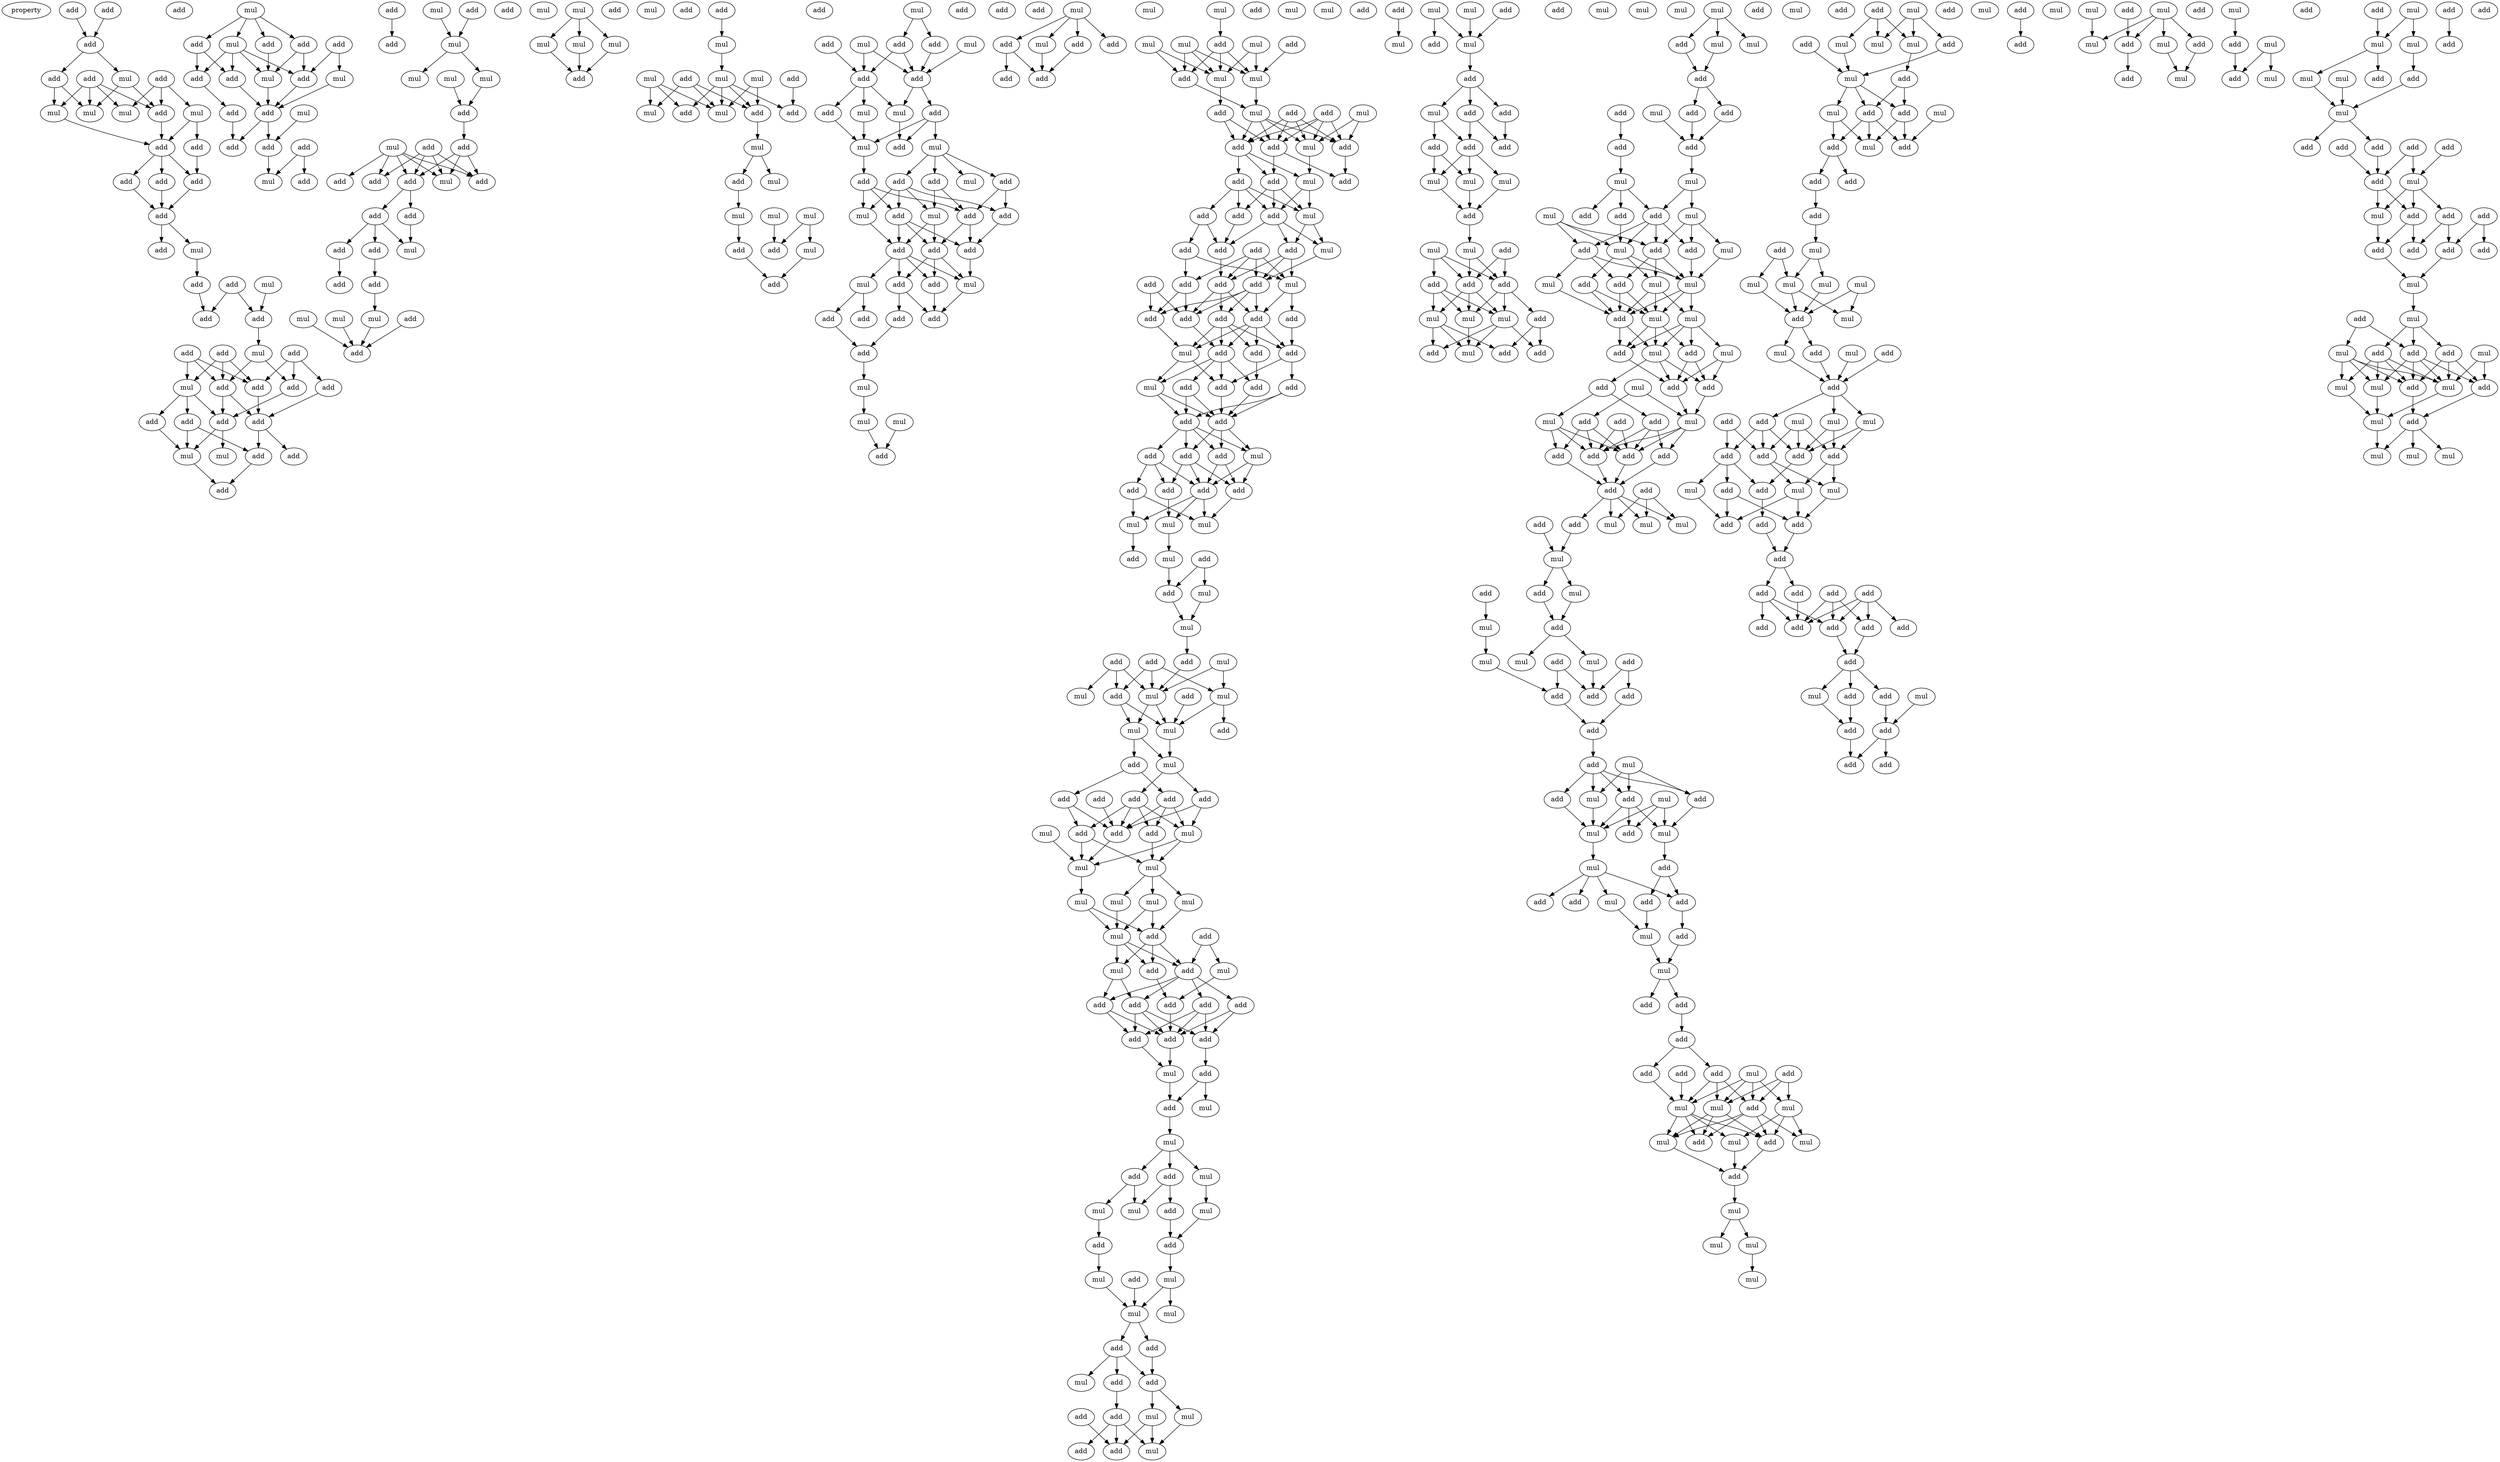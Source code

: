 digraph {
    node [fontcolor=black]
    property [mul=2,lf=1.6]
    0 [ label = add ];
    1 [ label = add ];
    2 [ label = add ];
    3 [ label = add ];
    4 [ label = add ];
    5 [ label = add ];
    6 [ label = mul ];
    7 [ label = add ];
    8 [ label = mul ];
    9 [ label = add ];
    10 [ label = mul ];
    11 [ label = mul ];
    12 [ label = mul ];
    13 [ label = add ];
    14 [ label = add ];
    15 [ label = add ];
    16 [ label = add ];
    17 [ label = add ];
    18 [ label = add ];
    19 [ label = add ];
    20 [ label = mul ];
    21 [ label = add ];
    22 [ label = add ];
    23 [ label = mul ];
    24 [ label = add ];
    25 [ label = add ];
    26 [ label = add ];
    27 [ label = add ];
    28 [ label = add ];
    29 [ label = mul ];
    30 [ label = add ];
    31 [ label = add ];
    32 [ label = add ];
    33 [ label = add ];
    34 [ label = mul ];
    35 [ label = add ];
    36 [ label = add ];
    37 [ label = add ];
    38 [ label = add ];
    39 [ label = add ];
    40 [ label = mul ];
    41 [ label = add ];
    42 [ label = mul ];
    43 [ label = add ];
    44 [ label = mul ];
    45 [ label = add ];
    46 [ label = add ];
    47 [ label = add ];
    48 [ label = mul ];
    49 [ label = add ];
    50 [ label = mul ];
    51 [ label = add ];
    52 [ label = mul ];
    53 [ label = add ];
    54 [ label = add ];
    55 [ label = add ];
    56 [ label = add ];
    57 [ label = mul ];
    58 [ label = add ];
    59 [ label = add ];
    60 [ label = add ];
    61 [ label = add ];
    62 [ label = mul ];
    63 [ label = add ];
    64 [ label = add ];
    65 [ label = mul ];
    66 [ label = add ];
    67 [ label = mul ];
    68 [ label = add ];
    69 [ label = mul ];
    70 [ label = mul ];
    71 [ label = mul ];
    72 [ label = mul ];
    73 [ label = add ];
    74 [ label = add ];
    75 [ label = add ];
    76 [ label = mul ];
    77 [ label = add ];
    78 [ label = mul ];
    79 [ label = add ];
    80 [ label = add ];
    81 [ label = add ];
    82 [ label = add ];
    83 [ label = add ];
    84 [ label = add ];
    85 [ label = mul ];
    86 [ label = add ];
    87 [ label = add ];
    88 [ label = add ];
    89 [ label = mul ];
    90 [ label = mul ];
    91 [ label = mul ];
    92 [ label = add ];
    93 [ label = add ];
    94 [ label = mul ];
    95 [ label = mul ];
    96 [ label = add ];
    97 [ label = mul ];
    98 [ label = mul ];
    99 [ label = mul ];
    100 [ label = add ];
    101 [ label = add ];
    102 [ label = add ];
    103 [ label = mul ];
    104 [ label = mul ];
    105 [ label = mul ];
    106 [ label = add ];
    107 [ label = add ];
    108 [ label = mul ];
    109 [ label = add ];
    110 [ label = mul ];
    111 [ label = add ];
    112 [ label = add ];
    113 [ label = mul ];
    114 [ label = mul ];
    115 [ label = add ];
    116 [ label = mul ];
    117 [ label = add ];
    118 [ label = mul ];
    119 [ label = mul ];
    120 [ label = mul ];
    121 [ label = mul ];
    122 [ label = add ];
    123 [ label = add ];
    124 [ label = add ];
    125 [ label = mul ];
    126 [ label = mul ];
    127 [ label = add ];
    128 [ label = add ];
    129 [ label = mul ];
    130 [ label = add ];
    131 [ label = add ];
    132 [ label = add ];
    133 [ label = add ];
    134 [ label = mul ];
    135 [ label = add ];
    136 [ label = mul ];
    137 [ label = mul ];
    138 [ label = add ];
    139 [ label = mul ];
    140 [ label = add ];
    141 [ label = add ];
    142 [ label = add ];
    143 [ label = add ];
    144 [ label = mul ];
    145 [ label = add ];
    146 [ label = add ];
    147 [ label = add ];
    148 [ label = mul ];
    149 [ label = mul ];
    150 [ label = add ];
    151 [ label = add ];
    152 [ label = add ];
    153 [ label = add ];
    154 [ label = mul ];
    155 [ label = mul ];
    156 [ label = add ];
    157 [ label = add ];
    158 [ label = add ];
    159 [ label = add ];
    160 [ label = add ];
    161 [ label = add ];
    162 [ label = add ];
    163 [ label = mul ];
    164 [ label = mul ];
    165 [ label = mul ];
    166 [ label = add ];
    167 [ label = add ];
    168 [ label = add ];
    169 [ label = mul ];
    170 [ label = add ];
    171 [ label = mul ];
    172 [ label = mul ];
    173 [ label = add ];
    174 [ label = add ];
    175 [ label = add ];
    176 [ label = add ];
    177 [ label = mul ];
    178 [ label = mul ];
    179 [ label = add ];
    180 [ label = add ];
    181 [ label = mul ];
    182 [ label = mul ];
    183 [ label = mul ];
    184 [ label = mul ];
    185 [ label = add ];
    186 [ label = add ];
    187 [ label = mul ];
    188 [ label = add ];
    189 [ label = add ];
    190 [ label = mul ];
    191 [ label = add ];
    192 [ label = add ];
    193 [ label = mul ];
    194 [ label = add ];
    195 [ label = mul ];
    196 [ label = add ];
    197 [ label = add ];
    198 [ label = add ];
    199 [ label = add ];
    200 [ label = mul ];
    201 [ label = add ];
    202 [ label = add ];
    203 [ label = add ];
    204 [ label = add ];
    205 [ label = add ];
    206 [ label = mul ];
    207 [ label = add ];
    208 [ label = add ];
    209 [ label = mul ];
    210 [ label = add ];
    211 [ label = add ];
    212 [ label = add ];
    213 [ label = add ];
    214 [ label = add ];
    215 [ label = add ];
    216 [ label = add ];
    217 [ label = add ];
    218 [ label = add ];
    219 [ label = add ];
    220 [ label = add ];
    221 [ label = mul ];
    222 [ label = add ];
    223 [ label = add ];
    224 [ label = mul ];
    225 [ label = add ];
    226 [ label = add ];
    227 [ label = add ];
    228 [ label = add ];
    229 [ label = add ];
    230 [ label = add ];
    231 [ label = mul ];
    232 [ label = add ];
    233 [ label = add ];
    234 [ label = add ];
    235 [ label = add ];
    236 [ label = add ];
    237 [ label = mul ];
    238 [ label = mul ];
    239 [ label = mul ];
    240 [ label = add ];
    241 [ label = mul ];
    242 [ label = add ];
    243 [ label = add ];
    244 [ label = mul ];
    245 [ label = add ];
    246 [ label = mul ];
    247 [ label = mul ];
    248 [ label = add ];
    249 [ label = add ];
    250 [ label = add ];
    251 [ label = mul ];
    252 [ label = add ];
    253 [ label = mul ];
    254 [ label = mul ];
    255 [ label = add ];
    256 [ label = mul ];
    257 [ label = mul ];
    258 [ label = add ];
    259 [ label = add ];
    260 [ label = mul ];
    261 [ label = add ];
    262 [ label = add ];
    263 [ label = add ];
    264 [ label = add ];
    265 [ label = add ];
    266 [ label = add ];
    267 [ label = add ];
    268 [ label = mul ];
    269 [ label = mul ];
    270 [ label = add ];
    271 [ label = mul ];
    272 [ label = mul ];
    273 [ label = mul ];
    274 [ label = mul ];
    275 [ label = mul ];
    276 [ label = mul ];
    277 [ label = mul ];
    278 [ label = add ];
    279 [ label = add ];
    280 [ label = add ];
    281 [ label = add ];
    282 [ label = mul ];
    283 [ label = mul ];
    284 [ label = add ];
    285 [ label = add ];
    286 [ label = add ];
    287 [ label = add ];
    288 [ label = add ];
    289 [ label = add ];
    290 [ label = add ];
    291 [ label = add ];
    292 [ label = add ];
    293 [ label = mul ];
    294 [ label = mul ];
    295 [ label = add ];
    296 [ label = mul ];
    297 [ label = mul ];
    298 [ label = mul ];
    299 [ label = add ];
    300 [ label = add ];
    301 [ label = mul ];
    302 [ label = mul ];
    303 [ label = mul ];
    304 [ label = mul ];
    305 [ label = add ];
    306 [ label = add ];
    307 [ label = add ];
    308 [ label = mul ];
    309 [ label = add ];
    310 [ label = mul ];
    311 [ label = mul ];
    312 [ label = mul ];
    313 [ label = add ];
    314 [ label = add ];
    315 [ label = add ];
    316 [ label = mul ];
    317 [ label = add ];
    318 [ label = mul ];
    319 [ label = add ];
    320 [ label = mul ];
    321 [ label = add ];
    322 [ label = add ];
    323 [ label = add ];
    324 [ label = add ];
    325 [ label = mul ];
    326 [ label = add ];
    327 [ label = mul ];
    328 [ label = add ];
    329 [ label = mul ];
    330 [ label = mul ];
    331 [ label = add ];
    332 [ label = add ];
    333 [ label = mul ];
    334 [ label = add ];
    335 [ label = mul ];
    336 [ label = add ];
    337 [ label = add ];
    338 [ label = add ];
    339 [ label = add ];
    340 [ label = add ];
    341 [ label = mul ];
    342 [ label = mul ];
    343 [ label = mul ];
    344 [ label = mul ];
    345 [ label = add ];
    346 [ label = mul ];
    347 [ label = mul ];
    348 [ label = mul ];
    349 [ label = add ];
    350 [ label = add ];
    351 [ label = add ];
    352 [ label = add ];
    353 [ label = add ];
    354 [ label = mul ];
    355 [ label = mul ];
    356 [ label = mul ];
    357 [ label = mul ];
    358 [ label = mul ];
    359 [ label = add ];
    360 [ label = add ];
    361 [ label = add ];
    362 [ label = mul ];
    363 [ label = mul ];
    364 [ label = add ];
    365 [ label = mul ];
    366 [ label = add ];
    367 [ label = mul ];
    368 [ label = add ];
    369 [ label = add ];
    370 [ label = add ];
    371 [ label = add ];
    372 [ label = add ];
    373 [ label = add ];
    374 [ label = mul ];
    375 [ label = mul ];
    376 [ label = add ];
    377 [ label = mul ];
    378 [ label = mul ];
    379 [ label = add ];
    380 [ label = add ];
    381 [ label = add ];
    382 [ label = add ];
    383 [ label = add ];
    384 [ label = mul ];
    385 [ label = mul ];
    386 [ label = add ];
    387 [ label = mul ];
    388 [ label = mul ];
    389 [ label = add ];
    390 [ label = mul ];
    391 [ label = add ];
    392 [ label = mul ];
    393 [ label = mul ];
    394 [ label = mul ];
    395 [ label = mul ];
    396 [ label = add ];
    397 [ label = add ];
    398 [ label = add ];
    399 [ label = add ];
    400 [ label = add ];
    401 [ label = mul ];
    402 [ label = add ];
    403 [ label = add ];
    404 [ label = add ];
    405 [ label = mul ];
    406 [ label = mul ];
    407 [ label = add ];
    408 [ label = add ];
    409 [ label = add ];
    410 [ label = add ];
    411 [ label = add ];
    412 [ label = add ];
    413 [ label = add ];
    414 [ label = mul ];
    415 [ label = mul ];
    416 [ label = mul ];
    417 [ label = add ];
    418 [ label = mul ];
    419 [ label = mul ];
    420 [ label = add ];
    421 [ label = add ];
    422 [ label = mul ];
    423 [ label = add ];
    424 [ label = mul ];
    425 [ label = mul ];
    426 [ label = add ];
    427 [ label = mul ];
    428 [ label = add ];
    429 [ label = mul ];
    430 [ label = add ];
    431 [ label = add ];
    432 [ label = add ];
    433 [ label = add ];
    434 [ label = add ];
    435 [ label = add ];
    436 [ label = mul ];
    437 [ label = add ];
    438 [ label = add ];
    439 [ label = mul ];
    440 [ label = add ];
    441 [ label = mul ];
    442 [ label = add ];
    443 [ label = mul ];
    444 [ label = mul ];
    445 [ label = add ];
    446 [ label = mul ];
    447 [ label = add ];
    448 [ label = add ];
    449 [ label = add ];
    450 [ label = mul ];
    451 [ label = add ];
    452 [ label = mul ];
    453 [ label = add ];
    454 [ label = mul ];
    455 [ label = add ];
    456 [ label = add ];
    457 [ label = add ];
    458 [ label = add ];
    459 [ label = add ];
    460 [ label = add ];
    461 [ label = add ];
    462 [ label = mul ];
    463 [ label = mul ];
    464 [ label = mul ];
    465 [ label = add ];
    466 [ label = mul ];
    467 [ label = add ];
    468 [ label = mul ];
    469 [ label = mul ];
    470 [ label = mul ];
    471 [ label = add ];
    472 [ label = add ];
    473 [ label = mul ];
    474 [ label = mul ];
    475 [ label = mul ];
    476 [ label = mul ];
    477 [ label = add ];
    478 [ label = mul ];
    479 [ label = mul ];
    480 [ label = add ];
    481 [ label = add ];
    482 [ label = mul ];
    483 [ label = mul ];
    484 [ label = mul ];
    485 [ label = add ];
    486 [ label = add ];
    487 [ label = add ];
    488 [ label = mul ];
    489 [ label = mul ];
    490 [ label = mul ];
    491 [ label = add ];
    492 [ label = add ];
    493 [ label = add ];
    494 [ label = add ];
    495 [ label = add ];
    496 [ label = mul ];
    497 [ label = add ];
    498 [ label = mul ];
    499 [ label = mul ];
    500 [ label = mul ];
    501 [ label = mul ];
    502 [ label = add ];
    503 [ label = mul ];
    504 [ label = mul ];
    505 [ label = add ];
    506 [ label = mul ];
    507 [ label = add ];
    508 [ label = add ];
    509 [ label = mul ];
    510 [ label = mul ];
    511 [ label = add ];
    512 [ label = mul ];
    513 [ label = add ];
    514 [ label = add ];
    515 [ label = add ];
    516 [ label = add ];
    517 [ label = add ];
    518 [ label = mul ];
    519 [ label = mul ];
    520 [ label = mul ];
    521 [ label = add ];
    522 [ label = add ];
    523 [ label = add ];
    524 [ label = add ];
    525 [ label = add ];
    526 [ label = add ];
    527 [ label = add ];
    528 [ label = add ];
    529 [ label = add ];
    530 [ label = add ];
    531 [ label = add ];
    532 [ label = add ];
    533 [ label = add ];
    534 [ label = add ];
    535 [ label = add ];
    536 [ label = add ];
    537 [ label = add ];
    538 [ label = mul ];
    539 [ label = add ];
    540 [ label = mul ];
    541 [ label = mul ];
    542 [ label = add ];
    543 [ label = add ];
    544 [ label = add ];
    545 [ label = add ];
    546 [ label = add ];
    547 [ label = add ];
    548 [ label = mul ];
    549 [ label = add ];
    550 [ label = mul ];
    551 [ label = add ];
    552 [ label = mul ];
    553 [ label = add ];
    554 [ label = mul ];
    555 [ label = add ];
    556 [ label = mul ];
    557 [ label = add ];
    558 [ label = add ];
    559 [ label = mul ];
    560 [ label = mul ];
    561 [ label = add ];
    562 [ label = add ];
    563 [ label = mul ];
    564 [ label = mul ];
    565 [ label = add ];
    566 [ label = add ];
    567 [ label = mul ];
    568 [ label = add ];
    569 [ label = mul ];
    570 [ label = mul ];
    571 [ label = add ];
    572 [ label = mul ];
    573 [ label = mul ];
    574 [ label = add ];
    575 [ label = add ];
    576 [ label = mul ];
    577 [ label = add ];
    578 [ label = add ];
    579 [ label = add ];
    580 [ label = add ];
    581 [ label = add ];
    582 [ label = add ];
    583 [ label = mul ];
    584 [ label = add ];
    585 [ label = add ];
    586 [ label = mul ];
    587 [ label = add ];
    588 [ label = add ];
    589 [ label = add ];
    590 [ label = add ];
    591 [ label = add ];
    592 [ label = mul ];
    593 [ label = mul ];
    594 [ label = add ];
    595 [ label = mul ];
    596 [ label = add ];
    597 [ label = mul ];
    598 [ label = add ];
    599 [ label = add ];
    600 [ label = add ];
    601 [ label = mul ];
    602 [ label = mul ];
    603 [ label = mul ];
    604 [ label = add ];
    605 [ label = mul ];
    606 [ label = add ];
    607 [ label = mul ];
    608 [ label = mul ];
    609 [ label = mul ];
    610 [ label = add ];
    0 -> 3 [ name = 0 ];
    2 -> 3 [ name = 1 ];
    3 -> 6 [ name = 2 ];
    3 -> 7 [ name = 3 ];
    4 -> 9 [ name = 4 ];
    4 -> 11 [ name = 5 ];
    4 -> 12 [ name = 6 ];
    5 -> 8 [ name = 7 ];
    5 -> 9 [ name = 8 ];
    5 -> 10 [ name = 9 ];
    5 -> 11 [ name = 10 ];
    6 -> 9 [ name = 11 ];
    6 -> 10 [ name = 12 ];
    7 -> 8 [ name = 13 ];
    7 -> 10 [ name = 14 ];
    8 -> 14 [ name = 15 ];
    9 -> 14 [ name = 16 ];
    12 -> 13 [ name = 17 ];
    12 -> 14 [ name = 18 ];
    13 -> 16 [ name = 19 ];
    14 -> 15 [ name = 20 ];
    14 -> 16 [ name = 21 ];
    14 -> 17 [ name = 22 ];
    15 -> 18 [ name = 23 ];
    16 -> 18 [ name = 24 ];
    17 -> 18 [ name = 25 ];
    18 -> 19 [ name = 26 ];
    18 -> 20 [ name = 27 ];
    20 -> 22 [ name = 28 ];
    21 -> 24 [ name = 29 ];
    21 -> 25 [ name = 30 ];
    22 -> 24 [ name = 31 ];
    23 -> 25 [ name = 32 ];
    25 -> 29 [ name = 33 ];
    26 -> 30 [ name = 34 ];
    26 -> 31 [ name = 35 ];
    26 -> 34 [ name = 36 ];
    27 -> 31 [ name = 37 ];
    27 -> 32 [ name = 38 ];
    27 -> 33 [ name = 39 ];
    28 -> 30 [ name = 40 ];
    28 -> 31 [ name = 41 ];
    28 -> 34 [ name = 42 ];
    29 -> 30 [ name = 43 ];
    29 -> 33 [ name = 44 ];
    30 -> 35 [ name = 45 ];
    30 -> 38 [ name = 46 ];
    31 -> 38 [ name = 47 ];
    32 -> 38 [ name = 48 ];
    33 -> 35 [ name = 49 ];
    34 -> 35 [ name = 50 ];
    34 -> 36 [ name = 51 ];
    34 -> 37 [ name = 52 ];
    35 -> 40 [ name = 53 ];
    35 -> 42 [ name = 54 ];
    36 -> 39 [ name = 55 ];
    36 -> 42 [ name = 56 ];
    37 -> 42 [ name = 57 ];
    38 -> 39 [ name = 58 ];
    38 -> 41 [ name = 59 ];
    39 -> 43 [ name = 60 ];
    42 -> 43 [ name = 61 ];
    44 -> 45 [ name = 62 ];
    44 -> 47 [ name = 63 ];
    44 -> 48 [ name = 64 ];
    44 -> 49 [ name = 65 ];
    45 -> 53 [ name = 66 ];
    45 -> 54 [ name = 67 ];
    46 -> 50 [ name = 68 ];
    46 -> 51 [ name = 69 ];
    47 -> 52 [ name = 70 ];
    48 -> 51 [ name = 71 ];
    48 -> 52 [ name = 72 ];
    48 -> 53 [ name = 73 ];
    48 -> 54 [ name = 74 ];
    49 -> 51 [ name = 75 ];
    49 -> 52 [ name = 76 ];
    50 -> 55 [ name = 77 ];
    51 -> 55 [ name = 78 ];
    52 -> 55 [ name = 79 ];
    53 -> 56 [ name = 80 ];
    54 -> 55 [ name = 81 ];
    55 -> 58 [ name = 82 ];
    55 -> 59 [ name = 83 ];
    56 -> 59 [ name = 84 ];
    57 -> 58 [ name = 85 ];
    58 -> 62 [ name = 86 ];
    60 -> 61 [ name = 87 ];
    60 -> 62 [ name = 88 ];
    63 -> 64 [ name = 89 ];
    65 -> 67 [ name = 90 ];
    66 -> 67 [ name = 91 ];
    67 -> 71 [ name = 92 ];
    67 -> 72 [ name = 93 ];
    69 -> 73 [ name = 94 ];
    72 -> 73 [ name = 95 ];
    73 -> 74 [ name = 96 ];
    74 -> 78 [ name = 97 ];
    74 -> 80 [ name = 98 ];
    74 -> 81 [ name = 99 ];
    75 -> 78 [ name = 100 ];
    75 -> 79 [ name = 101 ];
    75 -> 80 [ name = 102 ];
    75 -> 81 [ name = 103 ];
    76 -> 77 [ name = 104 ];
    76 -> 78 [ name = 105 ];
    76 -> 79 [ name = 106 ];
    76 -> 80 [ name = 107 ];
    76 -> 81 [ name = 108 ];
    81 -> 82 [ name = 109 ];
    81 -> 83 [ name = 110 ];
    82 -> 84 [ name = 111 ];
    82 -> 85 [ name = 112 ];
    82 -> 86 [ name = 113 ];
    83 -> 85 [ name = 114 ];
    84 -> 87 [ name = 115 ];
    86 -> 88 [ name = 116 ];
    87 -> 91 [ name = 117 ];
    89 -> 93 [ name = 118 ];
    90 -> 93 [ name = 119 ];
    91 -> 93 [ name = 120 ];
    92 -> 93 [ name = 121 ];
    94 -> 95 [ name = 122 ];
    94 -> 97 [ name = 123 ];
    94 -> 98 [ name = 124 ];
    95 -> 100 [ name = 125 ];
    97 -> 100 [ name = 126 ];
    98 -> 100 [ name = 127 ];
    102 -> 103 [ name = 128 ];
    103 -> 104 [ name = 129 ];
    104 -> 109 [ name = 130 ];
    104 -> 110 [ name = 131 ];
    104 -> 111 [ name = 132 ];
    104 -> 112 [ name = 133 ];
    105 -> 109 [ name = 134 ];
    105 -> 110 [ name = 135 ];
    105 -> 113 [ name = 136 ];
    106 -> 112 [ name = 137 ];
    107 -> 110 [ name = 138 ];
    107 -> 111 [ name = 139 ];
    107 -> 113 [ name = 140 ];
    108 -> 110 [ name = 141 ];
    108 -> 111 [ name = 142 ];
    111 -> 114 [ name = 143 ];
    114 -> 115 [ name = 144 ];
    114 -> 116 [ name = 145 ];
    115 -> 118 [ name = 146 ];
    118 -> 122 [ name = 147 ];
    119 -> 123 [ name = 148 ];
    120 -> 121 [ name = 149 ];
    120 -> 123 [ name = 150 ];
    121 -> 124 [ name = 151 ];
    122 -> 124 [ name = 152 ];
    125 -> 127 [ name = 153 ];
    125 -> 128 [ name = 154 ];
    126 -> 131 [ name = 155 ];
    126 -> 132 [ name = 156 ];
    127 -> 131 [ name = 157 ];
    128 -> 131 [ name = 158 ];
    128 -> 132 [ name = 159 ];
    129 -> 131 [ name = 160 ];
    130 -> 132 [ name = 161 ];
    131 -> 135 [ name = 162 ];
    131 -> 136 [ name = 163 ];
    132 -> 133 [ name = 164 ];
    132 -> 134 [ name = 165 ];
    132 -> 136 [ name = 166 ];
    133 -> 137 [ name = 167 ];
    134 -> 137 [ name = 168 ];
    135 -> 137 [ name = 169 ];
    135 -> 138 [ name = 170 ];
    135 -> 139 [ name = 171 ];
    136 -> 138 [ name = 172 ];
    137 -> 143 [ name = 173 ];
    139 -> 140 [ name = 174 ];
    139 -> 141 [ name = 175 ];
    139 -> 142 [ name = 176 ];
    139 -> 144 [ name = 177 ];
    140 -> 146 [ name = 178 ];
    140 -> 149 [ name = 179 ];
    141 -> 145 [ name = 180 ];
    141 -> 147 [ name = 181 ];
    141 -> 148 [ name = 182 ];
    141 -> 149 [ name = 183 ];
    142 -> 146 [ name = 184 ];
    142 -> 147 [ name = 185 ];
    143 -> 145 [ name = 186 ];
    143 -> 146 [ name = 187 ];
    143 -> 148 [ name = 188 ];
    145 -> 150 [ name = 189 ];
    145 -> 151 [ name = 190 ];
    145 -> 152 [ name = 191 ];
    146 -> 151 [ name = 192 ];
    146 -> 152 [ name = 193 ];
    147 -> 152 [ name = 194 ];
    148 -> 150 [ name = 195 ];
    149 -> 150 [ name = 196 ];
    149 -> 151 [ name = 197 ];
    150 -> 153 [ name = 198 ];
    150 -> 154 [ name = 199 ];
    150 -> 155 [ name = 200 ];
    150 -> 156 [ name = 201 ];
    151 -> 153 [ name = 202 ];
    151 -> 154 [ name = 203 ];
    151 -> 156 [ name = 204 ];
    152 -> 154 [ name = 205 ];
    153 -> 158 [ name = 206 ];
    153 -> 160 [ name = 207 ];
    154 -> 160 [ name = 208 ];
    155 -> 157 [ name = 209 ];
    155 -> 159 [ name = 210 ];
    156 -> 160 [ name = 211 ];
    157 -> 161 [ name = 212 ];
    158 -> 161 [ name = 213 ];
    161 -> 163 [ name = 214 ];
    163 -> 164 [ name = 215 ];
    164 -> 166 [ name = 216 ];
    165 -> 166 [ name = 217 ];
    169 -> 170 [ name = 218 ];
    169 -> 171 [ name = 219 ];
    169 -> 173 [ name = 220 ];
    169 -> 174 [ name = 221 ];
    170 -> 175 [ name = 222 ];
    170 -> 176 [ name = 223 ];
    171 -> 176 [ name = 224 ];
    173 -> 176 [ name = 225 ];
    177 -> 179 [ name = 226 ];
    178 -> 183 [ name = 227 ];
    178 -> 184 [ name = 228 ];
    178 -> 185 [ name = 229 ];
    179 -> 183 [ name = 230 ];
    179 -> 184 [ name = 231 ];
    179 -> 185 [ name = 232 ];
    180 -> 184 [ name = 233 ];
    181 -> 183 [ name = 234 ];
    181 -> 184 [ name = 235 ];
    182 -> 183 [ name = 236 ];
    182 -> 185 [ name = 237 ];
    183 -> 189 [ name = 238 ];
    184 -> 187 [ name = 239 ];
    185 -> 187 [ name = 240 ];
    186 -> 191 [ name = 241 ];
    186 -> 192 [ name = 242 ];
    186 -> 193 [ name = 243 ];
    186 -> 194 [ name = 244 ];
    187 -> 191 [ name = 245 ];
    187 -> 192 [ name = 246 ];
    187 -> 193 [ name = 247 ];
    187 -> 194 [ name = 248 ];
    188 -> 191 [ name = 249 ];
    188 -> 192 [ name = 250 ];
    188 -> 193 [ name = 251 ];
    188 -> 194 [ name = 252 ];
    189 -> 191 [ name = 253 ];
    189 -> 192 [ name = 254 ];
    190 -> 193 [ name = 255 ];
    190 -> 194 [ name = 256 ];
    191 -> 195 [ name = 257 ];
    191 -> 196 [ name = 258 ];
    191 -> 197 [ name = 259 ];
    192 -> 197 [ name = 260 ];
    192 -> 198 [ name = 261 ];
    193 -> 195 [ name = 262 ];
    194 -> 198 [ name = 263 ];
    195 -> 200 [ name = 264 ];
    195 -> 201 [ name = 265 ];
    196 -> 199 [ name = 266 ];
    196 -> 200 [ name = 267 ];
    196 -> 201 [ name = 268 ];
    196 -> 202 [ name = 269 ];
    197 -> 199 [ name = 270 ];
    197 -> 200 [ name = 271 ];
    197 -> 201 [ name = 272 ];
    199 -> 204 [ name = 273 ];
    200 -> 205 [ name = 274 ];
    200 -> 206 [ name = 275 ];
    201 -> 204 [ name = 276 ];
    201 -> 205 [ name = 277 ];
    201 -> 206 [ name = 278 ];
    202 -> 203 [ name = 279 ];
    202 -> 204 [ name = 280 ];
    203 -> 209 [ name = 281 ];
    203 -> 210 [ name = 282 ];
    204 -> 211 [ name = 283 ];
    205 -> 209 [ name = 284 ];
    205 -> 211 [ name = 285 ];
    205 -> 212 [ name = 286 ];
    206 -> 212 [ name = 287 ];
    207 -> 209 [ name = 288 ];
    207 -> 210 [ name = 289 ];
    207 -> 211 [ name = 290 ];
    207 -> 212 [ name = 291 ];
    208 -> 213 [ name = 292 ];
    208 -> 216 [ name = 293 ];
    209 -> 214 [ name = 294 ];
    209 -> 215 [ name = 295 ];
    210 -> 213 [ name = 296 ];
    210 -> 216 [ name = 297 ];
    211 -> 213 [ name = 298 ];
    211 -> 214 [ name = 299 ];
    211 -> 217 [ name = 300 ];
    212 -> 213 [ name = 301 ];
    212 -> 214 [ name = 302 ];
    212 -> 216 [ name = 303 ];
    212 -> 217 [ name = 304 ];
    213 -> 219 [ name = 305 ];
    214 -> 218 [ name = 306 ];
    214 -> 219 [ name = 307 ];
    214 -> 220 [ name = 308 ];
    214 -> 221 [ name = 309 ];
    215 -> 218 [ name = 310 ];
    216 -> 221 [ name = 311 ];
    217 -> 218 [ name = 312 ];
    217 -> 219 [ name = 313 ];
    217 -> 220 [ name = 314 ];
    217 -> 221 [ name = 315 ];
    218 -> 223 [ name = 316 ];
    218 -> 226 [ name = 317 ];
    219 -> 222 [ name = 318 ];
    219 -> 223 [ name = 319 ];
    219 -> 224 [ name = 320 ];
    219 -> 225 [ name = 321 ];
    220 -> 225 [ name = 322 ];
    221 -> 223 [ name = 323 ];
    221 -> 224 [ name = 324 ];
    222 -> 227 [ name = 325 ];
    222 -> 228 [ name = 326 ];
    223 -> 228 [ name = 327 ];
    224 -> 227 [ name = 328 ];
    224 -> 228 [ name = 329 ];
    225 -> 228 [ name = 330 ];
    226 -> 227 [ name = 331 ];
    226 -> 228 [ name = 332 ];
    227 -> 229 [ name = 333 ];
    227 -> 230 [ name = 334 ];
    227 -> 231 [ name = 335 ];
    227 -> 232 [ name = 336 ];
    228 -> 230 [ name = 337 ];
    228 -> 231 [ name = 338 ];
    228 -> 232 [ name = 339 ];
    229 -> 234 [ name = 340 ];
    229 -> 235 [ name = 341 ];
    229 -> 236 [ name = 342 ];
    230 -> 233 [ name = 343 ];
    230 -> 236 [ name = 344 ];
    231 -> 233 [ name = 345 ];
    231 -> 236 [ name = 346 ];
    232 -> 233 [ name = 347 ];
    232 -> 235 [ name = 348 ];
    232 -> 236 [ name = 349 ];
    233 -> 239 [ name = 350 ];
    234 -> 238 [ name = 351 ];
    234 -> 239 [ name = 352 ];
    235 -> 237 [ name = 353 ];
    236 -> 237 [ name = 354 ];
    236 -> 238 [ name = 355 ];
    236 -> 239 [ name = 356 ];
    237 -> 241 [ name = 357 ];
    238 -> 240 [ name = 358 ];
    241 -> 245 [ name = 359 ];
    243 -> 244 [ name = 360 ];
    243 -> 245 [ name = 361 ];
    244 -> 246 [ name = 362 ];
    245 -> 246 [ name = 363 ];
    246 -> 249 [ name = 364 ];
    247 -> 253 [ name = 365 ];
    247 -> 254 [ name = 366 ];
    248 -> 251 [ name = 367 ];
    248 -> 252 [ name = 368 ];
    248 -> 253 [ name = 369 ];
    249 -> 253 [ name = 370 ];
    250 -> 252 [ name = 371 ];
    250 -> 253 [ name = 372 ];
    250 -> 254 [ name = 373 ];
    252 -> 256 [ name = 374 ];
    252 -> 257 [ name = 375 ];
    253 -> 256 [ name = 376 ];
    253 -> 257 [ name = 377 ];
    254 -> 256 [ name = 378 ];
    254 -> 258 [ name = 379 ];
    255 -> 256 [ name = 380 ];
    256 -> 260 [ name = 381 ];
    257 -> 259 [ name = 382 ];
    257 -> 260 [ name = 383 ];
    259 -> 261 [ name = 384 ];
    259 -> 263 [ name = 385 ];
    260 -> 264 [ name = 386 ];
    260 -> 265 [ name = 387 ];
    261 -> 267 [ name = 388 ];
    261 -> 270 [ name = 389 ];
    262 -> 270 [ name = 390 ];
    263 -> 266 [ name = 391 ];
    263 -> 269 [ name = 392 ];
    263 -> 270 [ name = 393 ];
    264 -> 266 [ name = 394 ];
    264 -> 267 [ name = 395 ];
    264 -> 269 [ name = 396 ];
    264 -> 270 [ name = 397 ];
    265 -> 269 [ name = 398 ];
    265 -> 270 [ name = 399 ];
    266 -> 271 [ name = 400 ];
    267 -> 271 [ name = 401 ];
    267 -> 272 [ name = 402 ];
    268 -> 272 [ name = 403 ];
    269 -> 271 [ name = 404 ];
    269 -> 272 [ name = 405 ];
    270 -> 272 [ name = 406 ];
    271 -> 273 [ name = 407 ];
    271 -> 274 [ name = 408 ];
    271 -> 275 [ name = 409 ];
    272 -> 276 [ name = 410 ];
    273 -> 278 [ name = 411 ];
    274 -> 277 [ name = 412 ];
    274 -> 278 [ name = 413 ];
    275 -> 277 [ name = 414 ];
    276 -> 277 [ name = 415 ];
    276 -> 278 [ name = 416 ];
    277 -> 280 [ name = 417 ];
    277 -> 281 [ name = 418 ];
    277 -> 283 [ name = 419 ];
    278 -> 280 [ name = 420 ];
    278 -> 281 [ name = 421 ];
    278 -> 283 [ name = 422 ];
    279 -> 280 [ name = 423 ];
    279 -> 282 [ name = 424 ];
    280 -> 284 [ name = 425 ];
    280 -> 285 [ name = 426 ];
    280 -> 286 [ name = 427 ];
    280 -> 288 [ name = 428 ];
    281 -> 287 [ name = 429 ];
    282 -> 287 [ name = 430 ];
    283 -> 285 [ name = 431 ];
    283 -> 288 [ name = 432 ];
    284 -> 289 [ name = 433 ];
    284 -> 290 [ name = 434 ];
    284 -> 291 [ name = 435 ];
    285 -> 289 [ name = 436 ];
    285 -> 290 [ name = 437 ];
    285 -> 291 [ name = 438 ];
    286 -> 290 [ name = 439 ];
    286 -> 291 [ name = 440 ];
    287 -> 291 [ name = 441 ];
    288 -> 289 [ name = 442 ];
    288 -> 291 [ name = 443 ];
    289 -> 293 [ name = 444 ];
    290 -> 292 [ name = 445 ];
    291 -> 293 [ name = 446 ];
    292 -> 295 [ name = 447 ];
    292 -> 296 [ name = 448 ];
    293 -> 295 [ name = 449 ];
    295 -> 298 [ name = 450 ];
    298 -> 299 [ name = 451 ];
    298 -> 300 [ name = 452 ];
    298 -> 301 [ name = 453 ];
    299 -> 302 [ name = 454 ];
    299 -> 303 [ name = 455 ];
    300 -> 302 [ name = 456 ];
    300 -> 305 [ name = 457 ];
    301 -> 304 [ name = 458 ];
    303 -> 307 [ name = 459 ];
    304 -> 306 [ name = 460 ];
    305 -> 306 [ name = 461 ];
    306 -> 310 [ name = 462 ];
    307 -> 308 [ name = 463 ];
    308 -> 312 [ name = 464 ];
    309 -> 312 [ name = 465 ];
    310 -> 311 [ name = 466 ];
    310 -> 312 [ name = 467 ];
    312 -> 313 [ name = 468 ];
    312 -> 314 [ name = 469 ];
    313 -> 315 [ name = 470 ];
    313 -> 316 [ name = 471 ];
    313 -> 317 [ name = 472 ];
    314 -> 317 [ name = 473 ];
    315 -> 321 [ name = 474 ];
    317 -> 318 [ name = 475 ];
    317 -> 320 [ name = 476 ];
    318 -> 323 [ name = 477 ];
    318 -> 325 [ name = 478 ];
    319 -> 323 [ name = 479 ];
    320 -> 325 [ name = 480 ];
    321 -> 323 [ name = 481 ];
    321 -> 324 [ name = 482 ];
    321 -> 325 [ name = 483 ];
    326 -> 330 [ name = 484 ];
    327 -> 331 [ name = 485 ];
    327 -> 333 [ name = 486 ];
    328 -> 333 [ name = 487 ];
    329 -> 333 [ name = 488 ];
    333 -> 334 [ name = 489 ];
    334 -> 335 [ name = 490 ];
    334 -> 336 [ name = 491 ];
    334 -> 337 [ name = 492 ];
    335 -> 338 [ name = 493 ];
    335 -> 339 [ name = 494 ];
    336 -> 339 [ name = 495 ];
    336 -> 340 [ name = 496 ];
    337 -> 340 [ name = 497 ];
    338 -> 343 [ name = 498 ];
    338 -> 344 [ name = 499 ];
    339 -> 341 [ name = 500 ];
    339 -> 343 [ name = 501 ];
    339 -> 344 [ name = 502 ];
    341 -> 345 [ name = 503 ];
    343 -> 345 [ name = 504 ];
    344 -> 345 [ name = 505 ];
    345 -> 347 [ name = 506 ];
    346 -> 350 [ name = 507 ];
    346 -> 351 [ name = 508 ];
    346 -> 352 [ name = 509 ];
    347 -> 351 [ name = 510 ];
    347 -> 352 [ name = 511 ];
    349 -> 351 [ name = 512 ];
    349 -> 352 [ name = 513 ];
    350 -> 354 [ name = 514 ];
    350 -> 355 [ name = 515 ];
    350 -> 356 [ name = 516 ];
    351 -> 354 [ name = 517 ];
    351 -> 355 [ name = 518 ];
    351 -> 356 [ name = 519 ];
    352 -> 353 [ name = 520 ];
    352 -> 354 [ name = 521 ];
    352 -> 356 [ name = 522 ];
    353 -> 359 [ name = 523 ];
    353 -> 360 [ name = 524 ];
    354 -> 357 [ name = 525 ];
    354 -> 360 [ name = 526 ];
    354 -> 361 [ name = 527 ];
    355 -> 357 [ name = 528 ];
    355 -> 359 [ name = 529 ];
    355 -> 361 [ name = 530 ];
    356 -> 357 [ name = 531 ];
    362 -> 363 [ name = 532 ];
    362 -> 364 [ name = 533 ];
    362 -> 365 [ name = 534 ];
    363 -> 366 [ name = 535 ];
    364 -> 366 [ name = 536 ];
    366 -> 368 [ name = 537 ];
    366 -> 370 [ name = 538 ];
    367 -> 372 [ name = 539 ];
    368 -> 372 [ name = 540 ];
    370 -> 372 [ name = 541 ];
    371 -> 373 [ name = 542 ];
    372 -> 374 [ name = 543 ];
    373 -> 375 [ name = 544 ];
    374 -> 376 [ name = 545 ];
    374 -> 378 [ name = 546 ];
    375 -> 376 [ name = 547 ];
    375 -> 379 [ name = 548 ];
    375 -> 380 [ name = 549 ];
    376 -> 381 [ name = 550 ];
    376 -> 382 [ name = 551 ];
    376 -> 383 [ name = 552 ];
    376 -> 384 [ name = 553 ];
    377 -> 382 [ name = 554 ];
    377 -> 383 [ name = 555 ];
    377 -> 384 [ name = 556 ];
    378 -> 381 [ name = 557 ];
    378 -> 383 [ name = 558 ];
    378 -> 385 [ name = 559 ];
    380 -> 384 [ name = 560 ];
    381 -> 387 [ name = 561 ];
    382 -> 386 [ name = 562 ];
    382 -> 387 [ name = 563 ];
    382 -> 390 [ name = 564 ];
    383 -> 386 [ name = 565 ];
    383 -> 387 [ name = 566 ];
    383 -> 388 [ name = 567 ];
    384 -> 387 [ name = 568 ];
    384 -> 388 [ name = 569 ];
    384 -> 389 [ name = 570 ];
    385 -> 387 [ name = 571 ];
    386 -> 391 [ name = 572 ];
    386 -> 393 [ name = 573 ];
    387 -> 391 [ name = 574 ];
    387 -> 392 [ name = 575 ];
    387 -> 393 [ name = 576 ];
    388 -> 391 [ name = 577 ];
    388 -> 392 [ name = 578 ];
    388 -> 393 [ name = 579 ];
    389 -> 391 [ name = 580 ];
    389 -> 393 [ name = 581 ];
    390 -> 391 [ name = 582 ];
    391 -> 395 [ name = 583 ];
    391 -> 396 [ name = 584 ];
    392 -> 394 [ name = 585 ];
    392 -> 395 [ name = 586 ];
    392 -> 396 [ name = 587 ];
    392 -> 397 [ name = 588 ];
    393 -> 395 [ name = 589 ];
    393 -> 396 [ name = 590 ];
    393 -> 397 [ name = 591 ];
    394 -> 399 [ name = 592 ];
    394 -> 400 [ name = 593 ];
    395 -> 398 [ name = 594 ];
    395 -> 399 [ name = 595 ];
    395 -> 400 [ name = 596 ];
    396 -> 399 [ name = 597 ];
    397 -> 399 [ name = 598 ];
    397 -> 400 [ name = 599 ];
    398 -> 403 [ name = 600 ];
    398 -> 406 [ name = 601 ];
    399 -> 405 [ name = 602 ];
    400 -> 405 [ name = 603 ];
    401 -> 402 [ name = 604 ];
    401 -> 405 [ name = 605 ];
    402 -> 407 [ name = 606 ];
    402 -> 408 [ name = 607 ];
    402 -> 410 [ name = 608 ];
    403 -> 408 [ name = 609 ];
    403 -> 409 [ name = 610 ];
    403 -> 410 [ name = 611 ];
    404 -> 408 [ name = 612 ];
    404 -> 410 [ name = 613 ];
    405 -> 408 [ name = 614 ];
    405 -> 409 [ name = 615 ];
    405 -> 410 [ name = 616 ];
    406 -> 407 [ name = 617 ];
    406 -> 408 [ name = 618 ];
    406 -> 410 [ name = 619 ];
    407 -> 411 [ name = 620 ];
    408 -> 411 [ name = 621 ];
    409 -> 411 [ name = 622 ];
    410 -> 411 [ name = 623 ];
    411 -> 413 [ name = 624 ];
    411 -> 414 [ name = 625 ];
    411 -> 415 [ name = 626 ];
    411 -> 416 [ name = 627 ];
    412 -> 414 [ name = 628 ];
    412 -> 415 [ name = 629 ];
    412 -> 416 [ name = 630 ];
    413 -> 418 [ name = 631 ];
    417 -> 418 [ name = 632 ];
    418 -> 419 [ name = 633 ];
    418 -> 421 [ name = 634 ];
    419 -> 423 [ name = 635 ];
    420 -> 424 [ name = 636 ];
    421 -> 423 [ name = 637 ];
    423 -> 425 [ name = 638 ];
    423 -> 427 [ name = 639 ];
    424 -> 429 [ name = 640 ];
    425 -> 431 [ name = 641 ];
    426 -> 431 [ name = 642 ];
    426 -> 432 [ name = 643 ];
    428 -> 430 [ name = 644 ];
    428 -> 431 [ name = 645 ];
    429 -> 432 [ name = 646 ];
    430 -> 433 [ name = 647 ];
    432 -> 433 [ name = 648 ];
    433 -> 435 [ name = 649 ];
    435 -> 437 [ name = 650 ];
    435 -> 438 [ name = 651 ];
    435 -> 440 [ name = 652 ];
    435 -> 441 [ name = 653 ];
    436 -> 437 [ name = 654 ];
    436 -> 440 [ name = 655 ];
    436 -> 441 [ name = 656 ];
    437 -> 442 [ name = 657 ];
    437 -> 443 [ name = 658 ];
    437 -> 444 [ name = 659 ];
    438 -> 443 [ name = 660 ];
    439 -> 442 [ name = 661 ];
    439 -> 443 [ name = 662 ];
    439 -> 444 [ name = 663 ];
    440 -> 444 [ name = 664 ];
    441 -> 443 [ name = 665 ];
    443 -> 446 [ name = 666 ];
    444 -> 445 [ name = 667 ];
    445 -> 447 [ name = 668 ];
    445 -> 448 [ name = 669 ];
    446 -> 447 [ name = 670 ];
    446 -> 449 [ name = 671 ];
    446 -> 450 [ name = 672 ];
    446 -> 451 [ name = 673 ];
    447 -> 453 [ name = 674 ];
    448 -> 452 [ name = 675 ];
    450 -> 452 [ name = 676 ];
    452 -> 454 [ name = 677 ];
    453 -> 454 [ name = 678 ];
    454 -> 455 [ name = 679 ];
    454 -> 456 [ name = 680 ];
    456 -> 457 [ name = 681 ];
    457 -> 459 [ name = 682 ];
    457 -> 460 [ name = 683 ];
    458 -> 466 [ name = 684 ];
    459 -> 464 [ name = 685 ];
    459 -> 465 [ name = 686 ];
    459 -> 466 [ name = 687 ];
    460 -> 466 [ name = 688 ];
    461 -> 463 [ name = 689 ];
    461 -> 464 [ name = 690 ];
    461 -> 465 [ name = 691 ];
    462 -> 463 [ name = 692 ];
    462 -> 464 [ name = 693 ];
    462 -> 465 [ name = 694 ];
    462 -> 466 [ name = 695 ];
    463 -> 468 [ name = 696 ];
    463 -> 470 [ name = 697 ];
    463 -> 471 [ name = 698 ];
    464 -> 467 [ name = 699 ];
    464 -> 469 [ name = 700 ];
    464 -> 471 [ name = 701 ];
    465 -> 467 [ name = 702 ];
    465 -> 469 [ name = 703 ];
    465 -> 470 [ name = 704 ];
    465 -> 471 [ name = 705 ];
    466 -> 467 [ name = 706 ];
    466 -> 468 [ name = 707 ];
    466 -> 469 [ name = 708 ];
    466 -> 471 [ name = 709 ];
    468 -> 472 [ name = 710 ];
    469 -> 472 [ name = 711 ];
    471 -> 472 [ name = 712 ];
    472 -> 473 [ name = 713 ];
    473 -> 474 [ name = 714 ];
    473 -> 475 [ name = 715 ];
    475 -> 476 [ name = 716 ];
    477 -> 479 [ name = 717 ];
    477 -> 482 [ name = 718 ];
    477 -> 483 [ name = 719 ];
    478 -> 481 [ name = 720 ];
    478 -> 482 [ name = 721 ];
    478 -> 483 [ name = 722 ];
    479 -> 484 [ name = 723 ];
    480 -> 484 [ name = 724 ];
    481 -> 484 [ name = 725 ];
    483 -> 485 [ name = 726 ];
    484 -> 486 [ name = 727 ];
    484 -> 487 [ name = 728 ];
    484 -> 488 [ name = 729 ];
    485 -> 486 [ name = 730 ];
    485 -> 487 [ name = 731 ];
    486 -> 490 [ name = 732 ];
    486 -> 491 [ name = 733 ];
    486 -> 492 [ name = 734 ];
    487 -> 490 [ name = 735 ];
    487 -> 492 [ name = 736 ];
    488 -> 490 [ name = 737 ];
    488 -> 491 [ name = 738 ];
    489 -> 492 [ name = 739 ];
    491 -> 493 [ name = 740 ];
    491 -> 494 [ name = 741 ];
    493 -> 495 [ name = 742 ];
    495 -> 496 [ name = 743 ];
    496 -> 498 [ name = 744 ];
    496 -> 501 [ name = 745 ];
    497 -> 499 [ name = 746 ];
    497 -> 501 [ name = 747 ];
    498 -> 502 [ name = 748 ];
    499 -> 502 [ name = 749 ];
    500 -> 502 [ name = 750 ];
    500 -> 503 [ name = 751 ];
    501 -> 502 [ name = 752 ];
    501 -> 503 [ name = 753 ];
    502 -> 504 [ name = 754 ];
    502 -> 505 [ name = 755 ];
    504 -> 508 [ name = 756 ];
    505 -> 508 [ name = 757 ];
    506 -> 508 [ name = 758 ];
    507 -> 508 [ name = 759 ];
    508 -> 510 [ name = 760 ];
    508 -> 512 [ name = 761 ];
    508 -> 513 [ name = 762 ];
    509 -> 514 [ name = 763 ];
    509 -> 516 [ name = 764 ];
    509 -> 517 [ name = 765 ];
    510 -> 514 [ name = 766 ];
    510 -> 517 [ name = 767 ];
    511 -> 515 [ name = 768 ];
    511 -> 516 [ name = 769 ];
    512 -> 514 [ name = 770 ];
    512 -> 517 [ name = 771 ];
    513 -> 515 [ name = 772 ];
    513 -> 516 [ name = 773 ];
    513 -> 517 [ name = 774 ];
    514 -> 519 [ name = 775 ];
    514 -> 520 [ name = 776 ];
    515 -> 518 [ name = 777 ];
    515 -> 521 [ name = 778 ];
    515 -> 522 [ name = 779 ];
    516 -> 519 [ name = 780 ];
    516 -> 520 [ name = 781 ];
    517 -> 522 [ name = 782 ];
    518 -> 526 [ name = 783 ];
    519 -> 524 [ name = 784 ];
    519 -> 526 [ name = 785 ];
    520 -> 524 [ name = 786 ];
    521 -> 524 [ name = 787 ];
    521 -> 526 [ name = 788 ];
    522 -> 525 [ name = 789 ];
    524 -> 527 [ name = 790 ];
    525 -> 527 [ name = 791 ];
    527 -> 528 [ name = 792 ];
    527 -> 531 [ name = 793 ];
    528 -> 533 [ name = 794 ];
    528 -> 534 [ name = 795 ];
    528 -> 536 [ name = 796 ];
    529 -> 532 [ name = 797 ];
    529 -> 534 [ name = 798 ];
    529 -> 535 [ name = 799 ];
    529 -> 536 [ name = 800 ];
    530 -> 532 [ name = 801 ];
    530 -> 534 [ name = 802 ];
    530 -> 536 [ name = 803 ];
    531 -> 536 [ name = 804 ];
    532 -> 537 [ name = 805 ];
    534 -> 537 [ name = 806 ];
    537 -> 539 [ name = 807 ];
    537 -> 541 [ name = 808 ];
    537 -> 542 [ name = 809 ];
    538 -> 543 [ name = 810 ];
    539 -> 543 [ name = 811 ];
    541 -> 544 [ name = 812 ];
    542 -> 544 [ name = 813 ];
    543 -> 545 [ name = 814 ];
    543 -> 546 [ name = 815 ];
    544 -> 545 [ name = 816 ];
    547 -> 549 [ name = 817 ];
    550 -> 556 [ name = 818 ];
    551 -> 553 [ name = 819 ];
    552 -> 553 [ name = 820 ];
    552 -> 554 [ name = 821 ];
    552 -> 555 [ name = 822 ];
    552 -> 556 [ name = 823 ];
    553 -> 558 [ name = 824 ];
    554 -> 559 [ name = 825 ];
    555 -> 559 [ name = 826 ];
    560 -> 562 [ name = 827 ];
    562 -> 565 [ name = 828 ];
    563 -> 564 [ name = 829 ];
    563 -> 565 [ name = 830 ];
    566 -> 569 [ name = 831 ];
    567 -> 569 [ name = 832 ];
    567 -> 570 [ name = 833 ];
    568 -> 574 [ name = 834 ];
    569 -> 573 [ name = 835 ];
    569 -> 575 [ name = 836 ];
    570 -> 571 [ name = 837 ];
    571 -> 576 [ name = 838 ];
    572 -> 576 [ name = 839 ];
    573 -> 576 [ name = 840 ];
    576 -> 579 [ name = 841 ];
    576 -> 581 [ name = 842 ];
    577 -> 582 [ name = 843 ];
    578 -> 583 [ name = 844 ];
    580 -> 582 [ name = 845 ];
    580 -> 583 [ name = 846 ];
    581 -> 582 [ name = 847 ];
    582 -> 585 [ name = 848 ];
    582 -> 586 [ name = 849 ];
    583 -> 585 [ name = 850 ];
    583 -> 586 [ name = 851 ];
    583 -> 587 [ name = 852 ];
    584 -> 589 [ name = 853 ];
    584 -> 590 [ name = 854 ];
    585 -> 588 [ name = 855 ];
    585 -> 591 [ name = 856 ];
    586 -> 588 [ name = 857 ];
    587 -> 589 [ name = 858 ];
    587 -> 591 [ name = 859 ];
    588 -> 592 [ name = 860 ];
    589 -> 592 [ name = 861 ];
    592 -> 593 [ name = 862 ];
    593 -> 596 [ name = 863 ];
    593 -> 598 [ name = 864 ];
    593 -> 599 [ name = 865 ];
    594 -> 595 [ name = 866 ];
    594 -> 596 [ name = 867 ];
    595 -> 601 [ name = 868 ];
    595 -> 602 [ name = 869 ];
    595 -> 603 [ name = 870 ];
    595 -> 604 [ name = 871 ];
    596 -> 600 [ name = 872 ];
    596 -> 601 [ name = 873 ];
    596 -> 602 [ name = 874 ];
    596 -> 604 [ name = 875 ];
    597 -> 600 [ name = 876 ];
    597 -> 601 [ name = 877 ];
    598 -> 600 [ name = 878 ];
    598 -> 601 [ name = 879 ];
    598 -> 604 [ name = 880 ];
    599 -> 601 [ name = 881 ];
    599 -> 602 [ name = 882 ];
    599 -> 603 [ name = 883 ];
    599 -> 604 [ name = 884 ];
    600 -> 606 [ name = 885 ];
    601 -> 605 [ name = 886 ];
    602 -> 605 [ name = 887 ];
    603 -> 605 [ name = 888 ];
    604 -> 606 [ name = 889 ];
    605 -> 607 [ name = 890 ];
    606 -> 607 [ name = 891 ];
    606 -> 608 [ name = 892 ];
    606 -> 609 [ name = 893 ];
}
